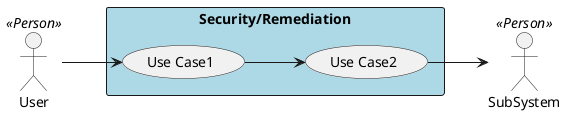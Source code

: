 @startuml

left to right direction

actor :User: <<Person>>
actor :SubSystem: <<Person>>


rectangle "Security/Remediation" #lightBlue {
UseCase UC1  as "Use Case1"
UseCase UC2  as "Use Case2"


User --> UC1
UC1 --> UC2
UC2 --> SubSystem
}

@enduml
